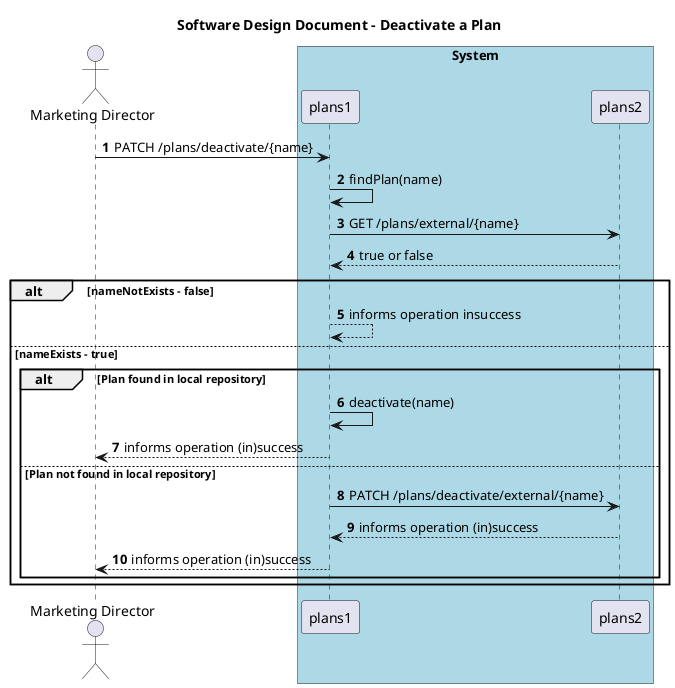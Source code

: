 @startuml
'autocomplete on
autonumber

title Software Design Document - Deactivate a Plan

actor "Marketing Director" as Ac
box "System" #lightblue
participant "plans1" as Sys
participant "plans2" as Sys2
end box

Ac -> Sys : PATCH /plans/deactivate/{name}
Sys -> Sys : findPlan(name)
Sys -> Sys2 : GET /plans/external/{name}
Sys2 --> Sys : true or false

alt nameNotExists - false
    Sys --> Sys : informs operation insuccess
else nameExists - true

    alt Plan found in local repository
        Sys -> Sys : deactivate(name)
        Sys --> Ac : informs operation (in)success
    else Plan not found in local repository
        Sys -> Sys2 : PATCH /plans/deactivate/external/{name}
        Sys2 --> Sys : informs operation (in)success
        Sys --> Ac : informs operation (in)success
    end

end



@enduml
